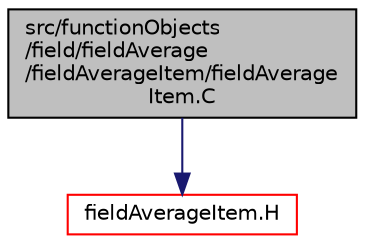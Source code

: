 digraph "src/functionObjects/field/fieldAverage/fieldAverageItem/fieldAverageItem.C"
{
  bgcolor="transparent";
  edge [fontname="Helvetica",fontsize="10",labelfontname="Helvetica",labelfontsize="10"];
  node [fontname="Helvetica",fontsize="10",shape=record];
  Node0 [label="src/functionObjects\l/field/fieldAverage\l/fieldAverageItem/fieldAverage\lItem.C",height=0.2,width=0.4,color="black", fillcolor="grey75", style="filled", fontcolor="black"];
  Node0 -> Node1 [color="midnightblue",fontsize="10",style="solid",fontname="Helvetica"];
  Node1 [label="fieldAverageItem.H",height=0.2,width=0.4,color="red",URL="$a04592.html"];
}
